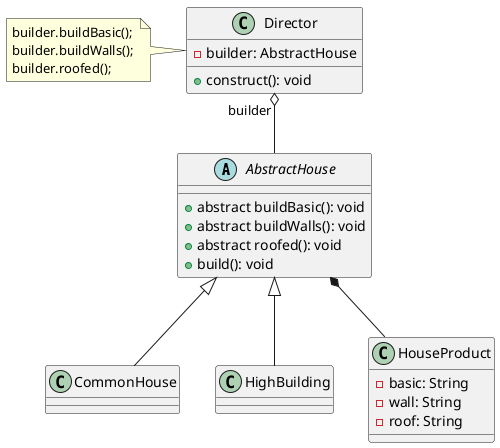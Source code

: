 @startuml

abstract class AbstractHouse{
    + abstract buildBasic(): void
    + abstract buildWalls(): void
    + abstract roofed(): void
    + build(): void
}

class CommonHouse
class HighBuilding

AbstractHouse <|-- CommonHouse
AbstractHouse <|-- HighBuilding
class Director{
    - builder: AbstractHouse
    + construct(): void
}

Director "builder" o-- AbstractHouse
note left of Director : builder.buildBasic(); \nbuilder.buildWalls();\nbuilder.roofed();
class HouseProduct{
    - basic: String
    - wall: String
    - roof: String
}
AbstractHouse *-- HouseProduct

@enduml